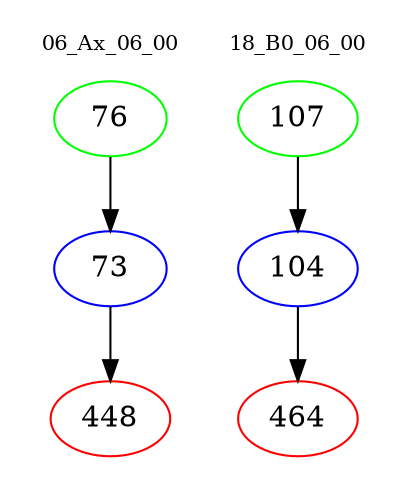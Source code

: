 digraph{
subgraph cluster_0 {
color = white
label = "06_Ax_06_00";
fontsize=10;
T0_76 [label="76", color="green"]
T0_76 -> T0_73 [color="black"]
T0_73 [label="73", color="blue"]
T0_73 -> T0_448 [color="black"]
T0_448 [label="448", color="red"]
}
subgraph cluster_1 {
color = white
label = "18_B0_06_00";
fontsize=10;
T1_107 [label="107", color="green"]
T1_107 -> T1_104 [color="black"]
T1_104 [label="104", color="blue"]
T1_104 -> T1_464 [color="black"]
T1_464 [label="464", color="red"]
}
}
